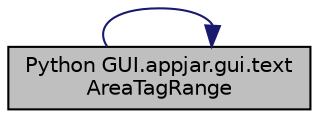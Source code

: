 digraph "Python GUI.appjar.gui.textAreaTagRange"
{
  edge [fontname="Helvetica",fontsize="10",labelfontname="Helvetica",labelfontsize="10"];
  node [fontname="Helvetica",fontsize="10",shape=record];
  rankdir="LR";
  Node2145 [label="Python GUI.appjar.gui.text\lAreaTagRange",height=0.2,width=0.4,color="black", fillcolor="grey75", style="filled", fontcolor="black"];
  Node2145 -> Node2145 [color="midnightblue",fontsize="10",style="solid",fontname="Helvetica"];
}
